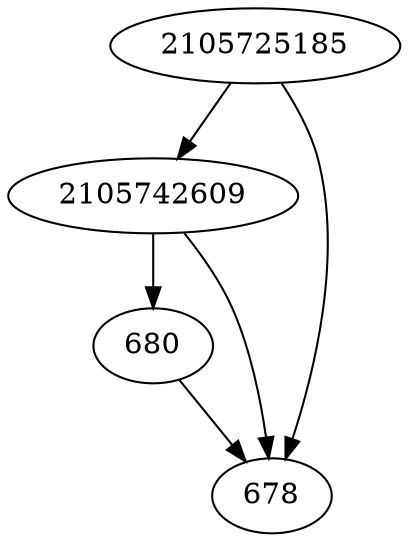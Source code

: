 strict digraph  {
680;
2105725185;
2105742609;
678;
680 -> 678;
2105725185 -> 678;
2105725185 -> 2105742609;
2105742609 -> 680;
2105742609 -> 678;
}
